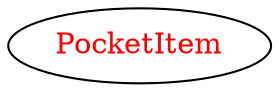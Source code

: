 digraph dependencyGraph {
 concentrate=true;
 ranksep="2.0";
 rankdir="LR"; 
 splines="ortho";
"PocketItem" [fontcolor="red"];
}